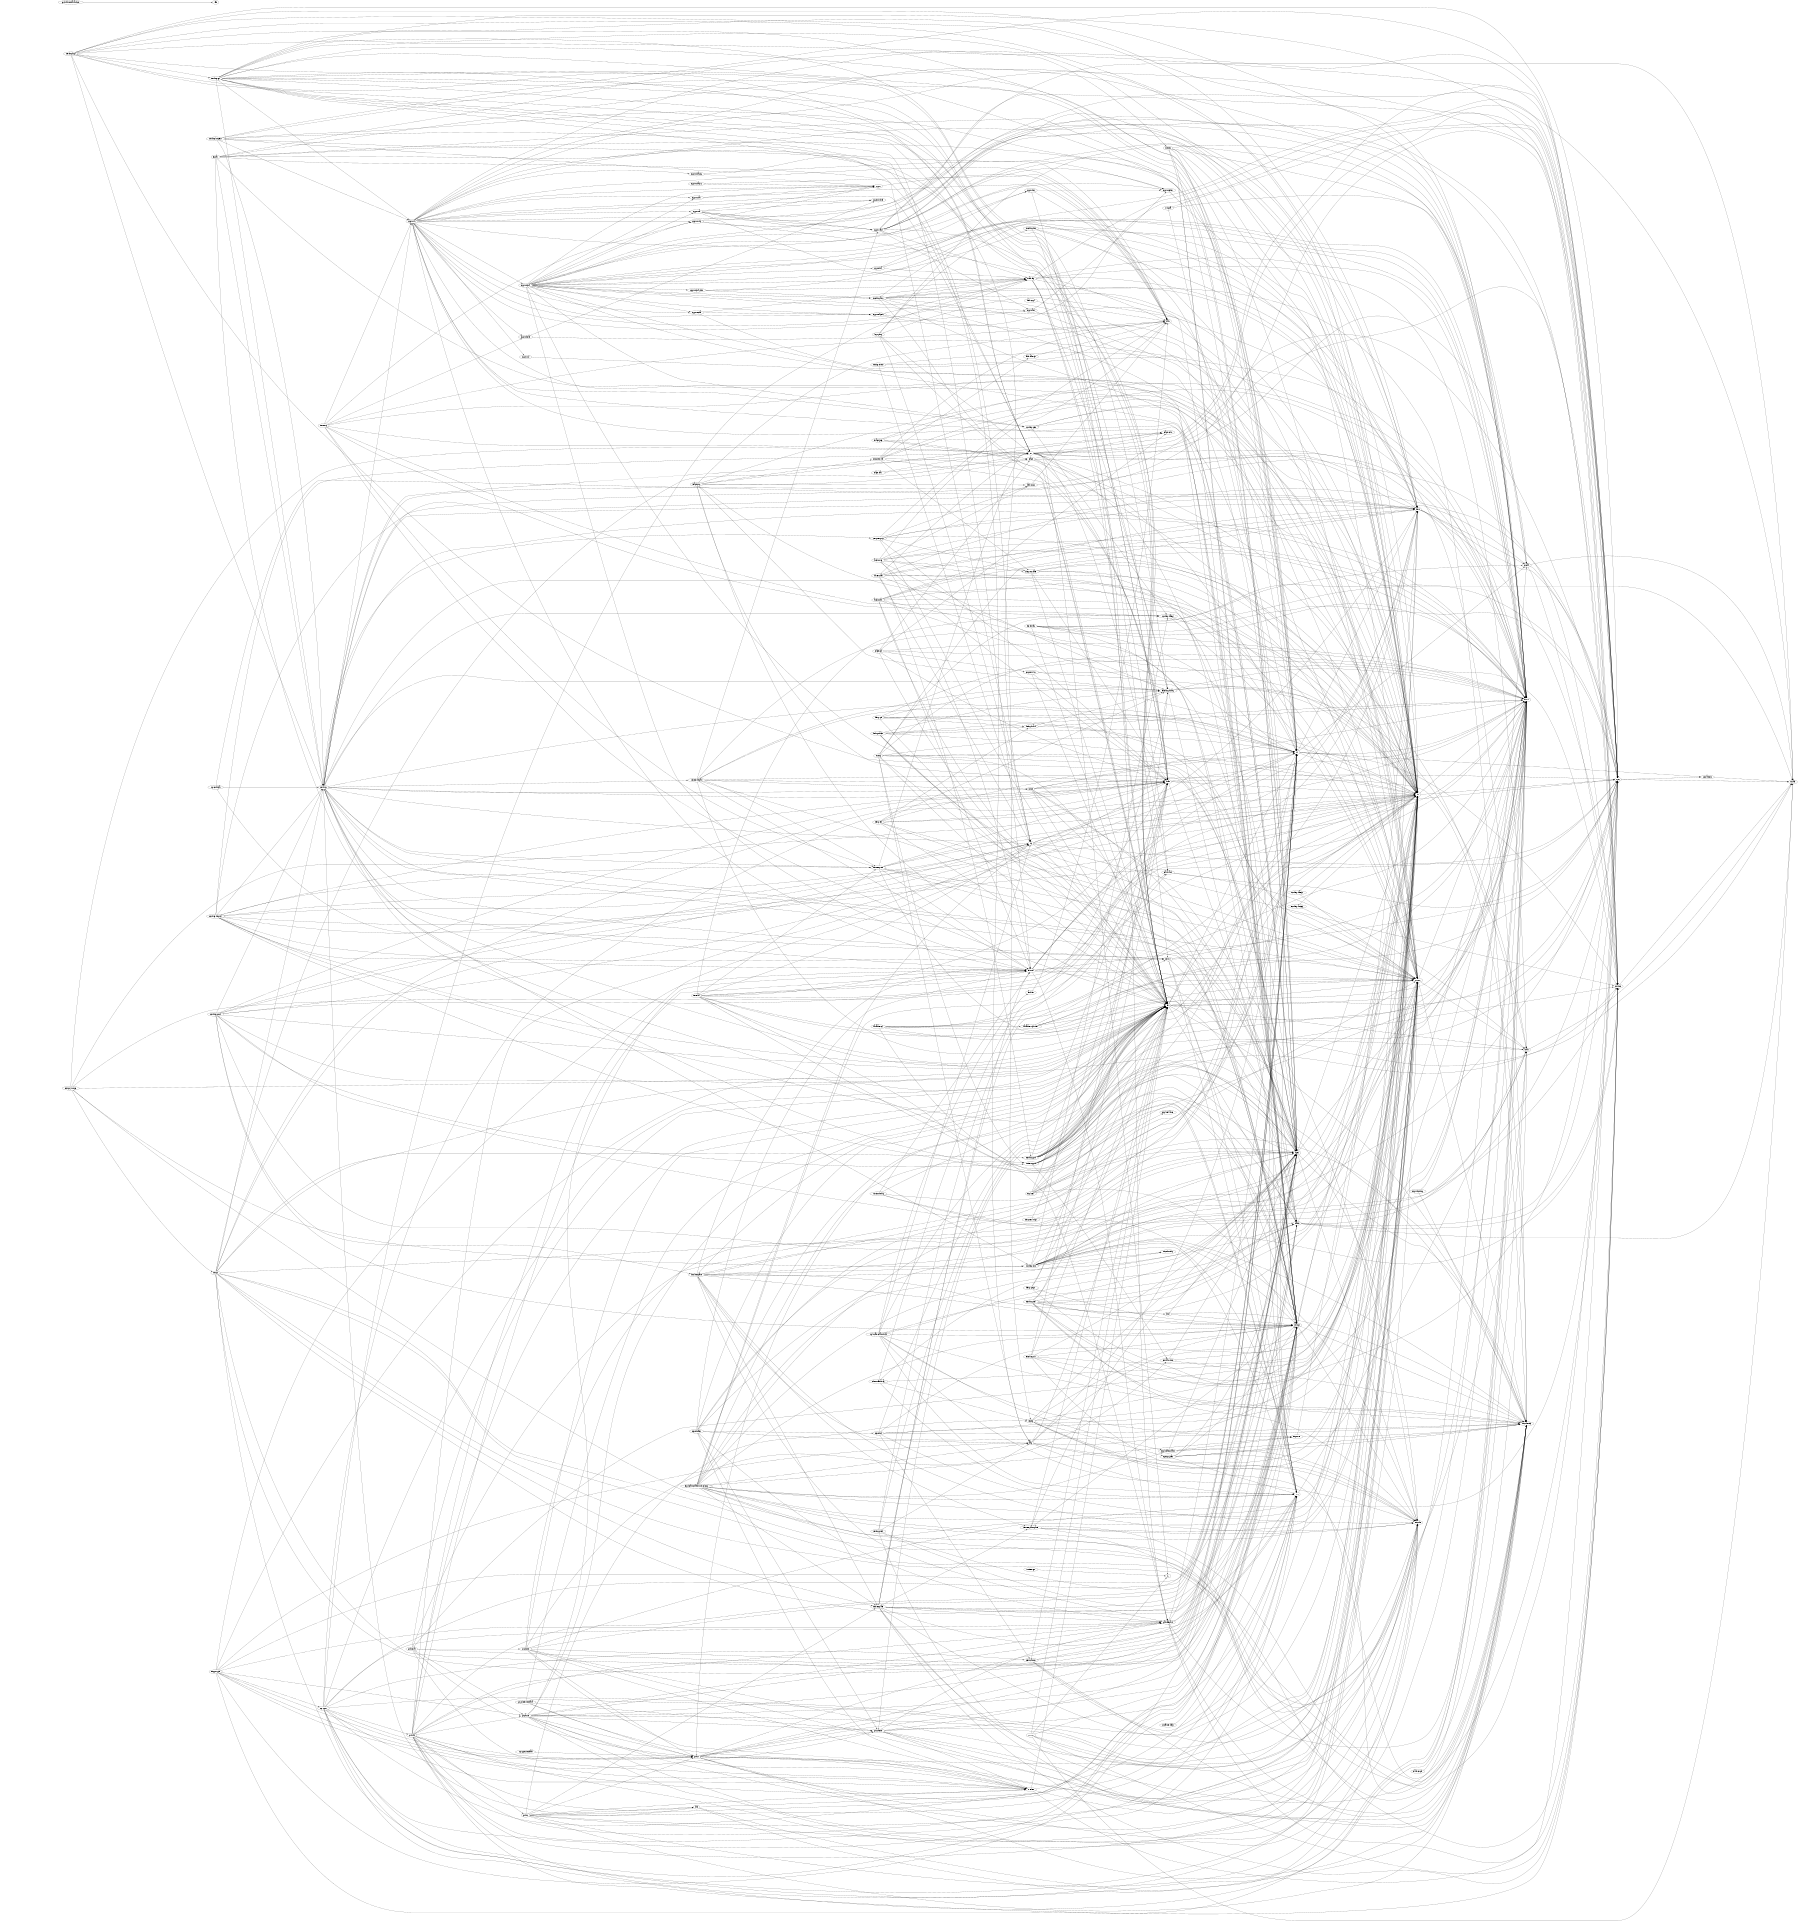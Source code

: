 
digraph Imports {
   size="12.8"
   overlap=false
   ratio=fill
   rankdir=LR
   "archive/tar" -> "bytes"
   "archive/tar" -> "errors"
   "archive/tar" -> "fmt"
   "archive/tar" -> "io"
   "archive/tar" -> "io/ioutil"
   "archive/tar" -> "os"
   "archive/tar" -> "strconv"
   "archive/tar" -> "syscall"
   "archive/tar" -> "time"
   "archive/zip" -> "bufio"
   "archive/zip" -> "compress/flate"
   "archive/zip" -> "encoding/binary"
   "archive/zip" -> "errors"
   "archive/zip" -> "hash"
   "archive/zip" -> "hash/crc32"
   "archive/zip" -> "io"
   "archive/zip" -> "io/ioutil"
   "archive/zip" -> "os"
   "archive/zip" -> "time"
   "bufio" -> "bytes"
   "bufio" -> "errors"
   "bufio" -> "io"
   "bufio" -> "unicode/utf8"
   "bytes" -> "errors"
   "bytes" -> "io"
   "bytes" -> "unicode"
   "bytes" -> "unicode/utf8"
   "compress/bzip2" -> "bufio"
   "compress/bzip2" -> "io"
   "compress/bzip2" -> "sort"
   "compress/flate" -> "bufio"
   "compress/flate" -> "fmt"
   "compress/flate" -> "io"
   "compress/flate" -> "math"
   "compress/flate" -> "sort"
   "compress/flate" -> "strconv"
   "compress/gzip" -> "bufio"
   "compress/gzip" -> "compress/flate"
   "compress/gzip" -> "errors"
   "compress/gzip" -> "fmt"
   "compress/gzip" -> "hash"
   "compress/gzip" -> "hash/crc32"
   "compress/gzip" -> "io"
   "compress/gzip" -> "time"
   "compress/lzw" -> "bufio"
   "compress/lzw" -> "errors"
   "compress/lzw" -> "fmt"
   "compress/lzw" -> "io"
   "compress/zlib" -> "bufio"
   "compress/zlib" -> "compress/flate"
   "compress/zlib" -> "errors"
   "compress/zlib" -> "fmt"
   "compress/zlib" -> "hash"
   "compress/zlib" -> "hash/adler32"
   "compress/zlib" -> "io"
   "container/heap" -> "sort"
   "crypto" -> "hash"
   "crypto/aes" -> "crypto/cipher"
   "crypto/aes" -> "strconv"
   "crypto/cipher" -> "io"
   "crypto/des" -> "crypto/cipher"
   "crypto/des" -> "encoding/binary"
   "crypto/des" -> "strconv"
   "crypto/dsa" -> "errors"
   "crypto/dsa" -> "io"
   "crypto/dsa" -> "math/big"
   "crypto/ecdsa" -> "crypto/elliptic"
   "crypto/ecdsa" -> "io"
   "crypto/ecdsa" -> "math/big"
   "crypto/elliptic" -> "io"
   "crypto/elliptic" -> "math/big"
   "crypto/elliptic" -> "sync"
   "crypto/hmac" -> "crypto/subtle"
   "crypto/hmac" -> "hash"
   "crypto/md5" -> "crypto"
   "crypto/md5" -> "hash"
   "crypto/md5" -> "runtime"
   "crypto/md5" -> "unsafe"
   "crypto/rand" -> "bufio"
   "crypto/rand" -> "crypto/aes"
   "crypto/rand" -> "crypto/cipher"
   "crypto/rand" -> "errors"
   "crypto/rand" -> "io"
   "crypto/rand" -> "math/big"
   "crypto/rand" -> "os"
   "crypto/rand" -> "runtime"
   "crypto/rand" -> "sync"
   "crypto/rand" -> "time"
   "crypto/rc4" -> "strconv"
   "crypto/rsa" -> "crypto"
   "crypto/rsa" -> "crypto/rand"
   "crypto/rsa" -> "crypto/subtle"
   "crypto/rsa" -> "errors"
   "crypto/rsa" -> "hash"
   "crypto/rsa" -> "io"
   "crypto/rsa" -> "math/big"
   "crypto/sha1" -> "crypto"
   "crypto/sha1" -> "hash"
   "crypto/sha256" -> "crypto"
   "crypto/sha256" -> "hash"
   "crypto/sha512" -> "crypto"
   "crypto/sha512" -> "hash"
   "crypto/tls" -> "bytes"
   "crypto/tls" -> "crypto"
   "crypto/tls" -> "crypto/aes"
   "crypto/tls" -> "crypto/cipher"
   "crypto/tls" -> "crypto/des"
   "crypto/tls" -> "crypto/ecdsa"
   "crypto/tls" -> "crypto/elliptic"
   "crypto/tls" -> "crypto/hmac"
   "crypto/tls" -> "crypto/md5"
   "crypto/tls" -> "crypto/rand"
   "crypto/tls" -> "crypto/rc4"
   "crypto/tls" -> "crypto/rsa"
   "crypto/tls" -> "crypto/sha1"
   "crypto/tls" -> "crypto/sha256"
   "crypto/tls" -> "crypto/subtle"
   "crypto/tls" -> "crypto/x509"
   "crypto/tls" -> "encoding/pem"
   "crypto/tls" -> "errors"
   "crypto/tls" -> "hash"
   "crypto/tls" -> "io"
   "crypto/tls" -> "io/ioutil"
   "crypto/tls" -> "math/big"
   "crypto/tls" -> "net"
   "crypto/tls" -> "strconv"
   "crypto/tls" -> "strings"
   "crypto/tls" -> "sync"
   "crypto/tls" -> "time"
   "crypto/x509" -> "bytes"
   "crypto/x509" -> "crypto"
   "crypto/x509" -> "crypto/aes"
   "crypto/x509" -> "crypto/cipher"
   "crypto/x509" -> "crypto/des"
   "crypto/x509" -> "crypto/dsa"
   "crypto/x509" -> "crypto/ecdsa"
   "crypto/x509" -> "crypto/elliptic"
   "crypto/x509" -> "crypto/md5"
   "crypto/x509" -> "crypto/rsa"
   "crypto/x509" -> "crypto/sha1"
   "crypto/x509" -> "crypto/x509/pkix"
   "crypto/x509" -> "encoding/asn1"
   "crypto/x509" -> "encoding/hex"
   "crypto/x509" -> "encoding/pem"
   "crypto/x509" -> "errors"
   "crypto/x509" -> "fmt"
   "crypto/x509" -> "io"
   "crypto/x509" -> "io/ioutil"
   "crypto/x509" -> "math/big"
   "crypto/x509" -> "runtime"
   "crypto/x509" -> "strings"
   "crypto/x509" -> "sync"
   "crypto/x509" -> "time"
   "crypto/x509" -> "unicode/utf8"
   "crypto/x509/pkix" -> "encoding/asn1"
   "crypto/x509/pkix" -> "math/big"
   "crypto/x509/pkix" -> "time"
   "database/sql" -> "database/sql/driver"
   "database/sql" -> "errors"
   "database/sql" -> "fmt"
   "database/sql" -> "io"
   "database/sql" -> "reflect"
   "database/sql" -> "strconv"
   "database/sql" -> "sync"
   "database/sql/driver" -> "errors"
   "database/sql/driver" -> "fmt"
   "database/sql/driver" -> "reflect"
   "database/sql/driver" -> "strconv"
   "database/sql/driver" -> "time"
   "debug/dwarf" -> "encoding/binary"
   "debug/dwarf" -> "errors"
   "debug/dwarf" -> "strconv"
   "debug/elf" -> "bytes"
   "debug/elf" -> "debug/dwarf"
   "debug/elf" -> "encoding/binary"
   "debug/elf" -> "errors"
   "debug/elf" -> "fmt"
   "debug/elf" -> "io"
   "debug/elf" -> "os"
   "debug/elf" -> "strconv"
   "debug/gosym" -> "encoding/binary"
   "debug/gosym" -> "fmt"
   "debug/gosym" -> "strconv"
   "debug/gosym" -> "strings"
   "debug/macho" -> "bytes"
   "debug/macho" -> "debug/dwarf"
   "debug/macho" -> "encoding/binary"
   "debug/macho" -> "errors"
   "debug/macho" -> "fmt"
   "debug/macho" -> "io"
   "debug/macho" -> "os"
   "debug/macho" -> "strconv"
   "debug/pe" -> "debug/dwarf"
   "debug/pe" -> "encoding/binary"
   "debug/pe" -> "errors"
   "debug/pe" -> "fmt"
   "debug/pe" -> "io"
   "debug/pe" -> "os"
   "debug/pe" -> "strconv"
   "encoding/ascii85" -> "io"
   "encoding/ascii85" -> "strconv"
   "encoding/asn1" -> "bytes"
   "encoding/asn1" -> "errors"
   "encoding/asn1" -> "fmt"
   "encoding/asn1" -> "io"
   "encoding/asn1" -> "math/big"
   "encoding/asn1" -> "reflect"
   "encoding/asn1" -> "strconv"
   "encoding/asn1" -> "strings"
   "encoding/asn1" -> "time"
   "encoding/asn1" -> "unicode/utf8"
   "encoding/base32" -> "io"
   "encoding/base32" -> "strconv"
   "encoding/base64" -> "io"
   "encoding/base64" -> "strconv"
   "encoding/binary" -> "errors"
   "encoding/binary" -> "io"
   "encoding/binary" -> "math"
   "encoding/binary" -> "reflect"
   "encoding/csv" -> "bufio"
   "encoding/csv" -> "bytes"
   "encoding/csv" -> "errors"
   "encoding/csv" -> "fmt"
   "encoding/csv" -> "io"
   "encoding/csv" -> "strings"
   "encoding/csv" -> "unicode"
   "encoding/csv" -> "unicode/utf8"
   "encoding/gob" -> "bufio"
   "encoding/gob" -> "bytes"
   "encoding/gob" -> "errors"
   "encoding/gob" -> "fmt"
   "encoding/gob" -> "io"
   "encoding/gob" -> "math"
   "encoding/gob" -> "os"
   "encoding/gob" -> "reflect"
   "encoding/gob" -> "sync"
   "encoding/gob" -> "unicode"
   "encoding/gob" -> "unicode/utf8"
   "encoding/gob" -> "unsafe"
   "encoding/hex" -> "bytes"
   "encoding/hex" -> "errors"
   "encoding/hex" -> "fmt"
   "encoding/hex" -> "io"
   "encoding/json" -> "bytes"
   "encoding/json" -> "encoding/base64"
   "encoding/json" -> "errors"
   "encoding/json" -> "fmt"
   "encoding/json" -> "io"
   "encoding/json" -> "math"
   "encoding/json" -> "reflect"
   "encoding/json" -> "runtime"
   "encoding/json" -> "sort"
   "encoding/json" -> "strconv"
   "encoding/json" -> "strings"
   "encoding/json" -> "sync"
   "encoding/json" -> "unicode"
   "encoding/json" -> "unicode/utf16"
   "encoding/json" -> "unicode/utf8"
   "encoding/pem" -> "bytes"
   "encoding/pem" -> "encoding/base64"
   "encoding/pem" -> "io"
   "encoding/pem" -> "sort"
   "encoding/xml" -> "bufio"
   "encoding/xml" -> "bytes"
   "encoding/xml" -> "errors"
   "encoding/xml" -> "fmt"
   "encoding/xml" -> "io"
   "encoding/xml" -> "reflect"
   "encoding/xml" -> "strconv"
   "encoding/xml" -> "strings"
   "encoding/xml" -> "sync"
   "encoding/xml" -> "time"
   "encoding/xml" -> "unicode"
   "encoding/xml" -> "unicode/utf8"
   "exp/cookiejar" -> "net/http"
   "exp/cookiejar" -> "net/url"
   "exp/cookiejar" -> "time"
   "exp/ebnf" -> "errors"
   "exp/ebnf" -> "fmt"
   "exp/ebnf" -> "io"
   "exp/ebnf" -> "strconv"
   "exp/ebnf" -> "text/scanner"
   "exp/ebnf" -> "unicode"
   "exp/ebnf" -> "unicode/utf8"
   "exp/ebnflint" -> "bytes"
   "exp/ebnflint" -> "exp/ebnf"
   "exp/ebnflint" -> "flag"
   "exp/ebnflint" -> "fmt"
   "exp/ebnflint" -> "go/scanner"
   "exp/ebnflint" -> "go/token"
   "exp/ebnflint" -> "io"
   "exp/ebnflint" -> "io/ioutil"
   "exp/ebnflint" -> "os"
   "exp/ebnflint" -> "path/filepath"
   "exp/gotype" -> "errors"
   "exp/gotype" -> "exp/types"
   "exp/gotype" -> "flag"
   "exp/gotype" -> "fmt"
   "exp/gotype" -> "go/ast"
   "exp/gotype" -> "go/parser"
   "exp/gotype" -> "go/scanner"
   "exp/gotype" -> "go/token"
   "exp/gotype" -> "io/ioutil"
   "exp/gotype" -> "os"
   "exp/gotype" -> "path/filepath"
   "exp/gotype" -> "strings"
   "exp/html" -> "bufio"
   "exp/html" -> "bytes"
   "exp/html" -> "errors"
   "exp/html" -> "exp/html/atom"
   "exp/html" -> "fmt"
   "exp/html" -> "io"
   "exp/html" -> "strconv"
   "exp/html" -> "strings"
   "exp/html" -> "unicode/utf8"
   "exp/inotify" -> "errors"
   "exp/inotify" -> "fmt"
   "exp/inotify" -> "os"
   "exp/inotify" -> "strings"
   "exp/inotify" -> "sync"
   "exp/inotify" -> "syscall"
   "exp/inotify" -> "unsafe"
   "exp/locale/collate" -> "bytes"
   "exp/locale/collate" -> "exp/norm"
   "exp/locale/collate" -> "unicode"
   "exp/locale/collate" -> "unicode/utf8"
   "exp/locale/collate/build" -> "exp/locale/collate"
   "exp/locale/collate/build" -> "exp/norm"
   "exp/locale/collate/build" -> "fmt"
   "exp/locale/collate/build" -> "hash/fnv"
   "exp/locale/collate/build" -> "io"
   "exp/locale/collate/build" -> "log"
   "exp/locale/collate/build" -> "reflect"
   "exp/locale/collate/build" -> "sort"
   "exp/locale/collate/build" -> "strings"
   "exp/locale/collate/build" -> "unicode"
   "exp/locale/collate/build" -> "unicode/utf8"
   "exp/locale/collate/tools/colcmp" -> "bytes"
   "exp/locale/collate/tools/colcmp" -> "exp/locale/collate"
   "exp/locale/collate/tools/colcmp" -> "exp/norm"
   "exp/locale/collate/tools/colcmp" -> "flag"
   "exp/locale/collate/tools/colcmp" -> "fmt"
   "exp/locale/collate/tools/colcmp" -> "io"
   "exp/locale/collate/tools/colcmp" -> "log"
   "exp/locale/collate/tools/colcmp" -> "math"
   "exp/locale/collate/tools/colcmp" -> "math/rand"
   "exp/locale/collate/tools/colcmp" -> "os"
   "exp/locale/collate/tools/colcmp" -> "runtime/pprof"
   "exp/locale/collate/tools/colcmp" -> "sort"
   "exp/locale/collate/tools/colcmp" -> "strconv"
   "exp/locale/collate/tools/colcmp" -> "strings"
   "exp/locale/collate/tools/colcmp" -> "text/template"
   "exp/locale/collate/tools/colcmp" -> "time"
   "exp/locale/collate/tools/colcmp" -> "unicode"
   "exp/locale/collate/tools/colcmp" -> "unicode/utf16"
   "exp/locale/collate/tools/colcmp" -> "unicode/utf8"
   "exp/norm" -> "io"
   "exp/norm" -> "unicode/utf8"
   "exp/types" -> "bufio"
   "exp/types" -> "bytes"
   "exp/types" -> "errors"
   "exp/types" -> "fmt"
   "exp/types" -> "go/ast"
   "exp/types" -> "go/build"
   "exp/types" -> "go/token"
   "exp/types" -> "io"
   "exp/types" -> "math/big"
   "exp/types" -> "os"
   "exp/types" -> "path/filepath"
   "exp/types" -> "sort"
   "exp/types" -> "strconv"
   "exp/types" -> "strings"
   "exp/types" -> "text/scanner"
   "exp/types/testdata" -> "go/ast"
   "exp/utf8string" -> "errors"
   "exp/utf8string" -> "unicode/utf8"
   "expvar" -> "bytes"
   "expvar" -> "encoding/json"
   "expvar" -> "fmt"
   "expvar" -> "log"
   "expvar" -> "net/http"
   "expvar" -> "os"
   "expvar" -> "runtime"
   "expvar" -> "strconv"
   "expvar" -> "sync"
   "flag" -> "errors"
   "flag" -> "fmt"
   "flag" -> "io"
   "flag" -> "os"
   "flag" -> "sort"
   "flag" -> "strconv"
   "flag" -> "time"
   "fmt" -> "errors"
   "fmt" -> "io"
   "fmt" -> "math"
   "fmt" -> "os"
   "fmt" -> "reflect"
   "fmt" -> "strconv"
   "fmt" -> "sync"
   "fmt" -> "unicode/utf8"
   "go/ast" -> "bytes"
   "go/ast" -> "fmt"
   "go/ast" -> "go/scanner"
   "go/ast" -> "go/token"
   "go/ast" -> "io"
   "go/ast" -> "os"
   "go/ast" -> "reflect"
   "go/ast" -> "sort"
   "go/ast" -> "strconv"
   "go/ast" -> "strings"
   "go/ast" -> "unicode"
   "go/ast" -> "unicode/utf8"
   "go/build" -> "bufio"
   "go/build" -> "bytes"
   "go/build" -> "errors"
   "go/build" -> "fmt"
   "go/build" -> "go/ast"
   "go/build" -> "go/doc"
   "go/build" -> "go/parser"
   "go/build" -> "go/token"
   "go/build" -> "io"
   "go/build" -> "io/ioutil"
   "go/build" -> "log"
   "go/build" -> "os"
   "go/build" -> "path"
   "go/build" -> "path/filepath"
   "go/build" -> "runtime"
   "go/build" -> "sort"
   "go/build" -> "strconv"
   "go/build" -> "strings"
   "go/build" -> "unicode"
   "go/build/testdata/other" -> "./file"
   "go/doc" -> "go/ast"
   "go/doc" -> "go/token"
   "go/doc" -> "io"
   "go/doc" -> "path"
   "go/doc" -> "regexp"
   "go/doc" -> "sort"
   "go/doc" -> "strconv"
   "go/doc" -> "strings"
   "go/doc" -> "text/template"
   "go/doc" -> "unicode"
   "go/doc" -> "unicode/utf8"
   "go/format" -> "bytes"
   "go/format" -> "fmt"
   "go/format" -> "go/ast"
   "go/format" -> "go/parser"
   "go/format" -> "go/printer"
   "go/format" -> "go/token"
   "go/format" -> "io"
   "go/format" -> "strings"
   "go/parser" -> "bytes"
   "go/parser" -> "errors"
   "go/parser" -> "fmt"
   "go/parser" -> "go/ast"
   "go/parser" -> "go/scanner"
   "go/parser" -> "go/token"
   "go/parser" -> "io"
   "go/parser" -> "io/ioutil"
   "go/parser" -> "os"
   "go/parser" -> "path/filepath"
   "go/parser" -> "strconv"
   "go/parser" -> "strings"
   "go/parser" -> "unicode"
   "go/printer" -> "bytes"
   "go/printer" -> "fmt"
   "go/printer" -> "go/ast"
   "go/printer" -> "go/token"
   "go/printer" -> "io"
   "go/printer" -> "os"
   "go/printer" -> "strconv"
   "go/printer" -> "strings"
   "go/printer" -> "text/tabwriter"
   "go/printer" -> "unicode"
   "go/printer" -> "unicode/utf8"
   "go/printer/testdata" -> "fmt"
   "go/printer/testdata" -> "go/ast"
   "go/printer/testdata" -> "go/scanner"
   "go/printer/testdata" -> "go/token"
   "go/scanner" -> "bytes"
   "go/scanner" -> "fmt"
   "go/scanner" -> "go/token"
   "go/scanner" -> "io"
   "go/scanner" -> "path/filepath"
   "go/scanner" -> "sort"
   "go/scanner" -> "strconv"
   "go/scanner" -> "unicode"
   "go/scanner" -> "unicode/utf8"
   "go/token" -> "fmt"
   "go/token" -> "sort"
   "go/token" -> "strconv"
   "go/token" -> "sync"
   "hash" -> "io"
   "hash/adler32" -> "hash"
   "hash/crc32" -> "hash"
   "hash/crc32" -> "sync"
   "hash/crc64" -> "hash"
   "hash/fnv" -> "hash"
   "html" -> "bytes"
   "html" -> "strings"
   "html" -> "unicode/utf8"
   "html/template" -> "bytes"
   "html/template" -> "encoding/json"
   "html/template" -> "fmt"
   "html/template" -> "html"
   "html/template" -> "io"
   "html/template" -> "io/ioutil"
   "html/template" -> "path/filepath"
   "html/template" -> "reflect"
   "html/template" -> "strings"
   "html/template" -> "sync"
   "html/template" -> "text/template"
   "html/template" -> "text/template/parse"
   "html/template" -> "unicode"
   "html/template" -> "unicode/utf8"
   "image" -> "bufio"
   "image" -> "errors"
   "image" -> "image/color"
   "image" -> "io"
   "image" -> "strconv"
   "image/draw" -> "image"
   "image/draw" -> "image/color"
   "image/gif" -> "bufio"
   "image/gif" -> "compress/lzw"
   "image/gif" -> "errors"
   "image/gif" -> "fmt"
   "image/gif" -> "image"
   "image/gif" -> "image/color"
   "image/gif" -> "io"
   "image/jpeg" -> "bufio"
   "image/jpeg" -> "errors"
   "image/jpeg" -> "image"
   "image/jpeg" -> "image/color"
   "image/jpeg" -> "io"
   "image/png" -> "bufio"
   "image/png" -> "compress/zlib"
   "image/png" -> "encoding/binary"
   "image/png" -> "fmt"
   "image/png" -> "hash"
   "image/png" -> "hash/crc32"
   "image/png" -> "image"
   "image/png" -> "image/color"
   "image/png" -> "io"
   "image/png" -> "strconv"
   "index/suffixarray" -> "bytes"
   "index/suffixarray" -> "encoding/binary"
   "index/suffixarray" -> "io"
   "index/suffixarray" -> "regexp"
   "index/suffixarray" -> "sort"
   "io" -> "errors"
   "io" -> "sync"
   "io/ioutil" -> "bytes"
   "io/ioutil" -> "io"
   "io/ioutil" -> "os"
   "io/ioutil" -> "path/filepath"
   "io/ioutil" -> "sort"
   "io/ioutil" -> "strconv"
   "io/ioutil" -> "sync"
   "io/ioutil" -> "time"
   "log" -> "fmt"
   "log" -> "io"
   "log" -> "os"
   "log" -> "runtime"
   "log" -> "sync"
   "log" -> "time"
   "log/syslog" -> "errors"
   "log/syslog" -> "fmt"
   "log/syslog" -> "log"
   "log/syslog" -> "net"
   "log/syslog" -> "os"
   "log/syslog" -> "time"
   "math" -> "unsafe"
   "math/big" -> "encoding/binary"
   "math/big" -> "errors"
   "math/big" -> "fmt"
   "math/big" -> "io"
   "math/big" -> "math"
   "math/big" -> "math/rand"
   "math/big" -> "strings"
   "math/big" -> "sync"
   "math/cmplx" -> "math"
   "math/rand" -> "math"
   "math/rand" -> "sync"
   "mime" -> "bufio"
   "mime" -> "bytes"
   "mime" -> "errors"
   "mime" -> "fmt"
   "mime" -> "os"
   "mime" -> "strings"
   "mime" -> "sync"
   "mime" -> "unicode"
   "mime/multipart" -> "bufio"
   "mime/multipart" -> "bytes"
   "mime/multipart" -> "crypto/rand"
   "mime/multipart" -> "errors"
   "mime/multipart" -> "fmt"
   "mime/multipart" -> "io"
   "mime/multipart" -> "io/ioutil"
   "mime/multipart" -> "mime"
   "mime/multipart" -> "net/textproto"
   "mime/multipart" -> "os"
   "mime/multipart" -> "strings"
   "net" -> "C"
   "net" -> "errors"
   "net" -> "io"
   "net" -> "math/rand"
   "net" -> "os"
   "net" -> "runtime"
   "net" -> "sort"
   "net" -> "sync"
   "net" -> "syscall"
   "net" -> "time"
   "net" -> "unsafe"
   "net/http" -> "bufio"
   "net/http" -> "bytes"
   "net/http" -> "compress/gzip"
   "net/http" -> "crypto/tls"
   "net/http" -> "encoding/base64"
   "net/http" -> "encoding/binary"
   "net/http" -> "errors"
   "net/http" -> "fmt"
   "net/http" -> "io"
   "net/http" -> "io/ioutil"
   "net/http" -> "log"
   "net/http" -> "mime"
   "net/http" -> "mime/multipart"
   "net/http" -> "net"
   "net/http" -> "net/textproto"
   "net/http" -> "net/url"
   "net/http" -> "os"
   "net/http" -> "path"
   "net/http" -> "path/filepath"
   "net/http" -> "runtime"
   "net/http" -> "sort"
   "net/http" -> "strconv"
   "net/http" -> "strings"
   "net/http" -> "sync"
   "net/http" -> "time"
   "net/http/cgi" -> "bufio"
   "net/http/cgi" -> "crypto/tls"
   "net/http/cgi" -> "errors"
   "net/http/cgi" -> "fmt"
   "net/http/cgi" -> "io"
   "net/http/cgi" -> "io/ioutil"
   "net/http/cgi" -> "log"
   "net/http/cgi" -> "net"
   "net/http/cgi" -> "net/http"
   "net/http/cgi" -> "net/url"
   "net/http/cgi" -> "os"
   "net/http/cgi" -> "os/exec"
   "net/http/cgi" -> "path/filepath"
   "net/http/cgi" -> "regexp"
   "net/http/cgi" -> "runtime"
   "net/http/cgi" -> "strconv"
   "net/http/cgi" -> "strings"
   "net/http/fcgi" -> "bufio"
   "net/http/fcgi" -> "bytes"
   "net/http/fcgi" -> "encoding/binary"
   "net/http/fcgi" -> "errors"
   "net/http/fcgi" -> "fmt"
   "net/http/fcgi" -> "io"
   "net/http/fcgi" -> "net"
   "net/http/fcgi" -> "net/http"
   "net/http/fcgi" -> "net/http/cgi"
   "net/http/fcgi" -> "os"
   "net/http/fcgi" -> "sync"
   "net/http/fcgi" -> "time"
   "net/http/httptest" -> "bytes"
   "net/http/httptest" -> "crypto/tls"
   "net/http/httptest" -> "flag"
   "net/http/httptest" -> "fmt"
   "net/http/httptest" -> "net"
   "net/http/httptest" -> "net/http"
   "net/http/httptest" -> "os"
   "net/http/httptest" -> "sync"
   "net/http/httputil" -> "bufio"
   "net/http/httputil" -> "bytes"
   "net/http/httputil" -> "errors"
   "net/http/httputil" -> "fmt"
   "net/http/httputil" -> "io"
   "net/http/httputil" -> "io/ioutil"
   "net/http/httputil" -> "log"
   "net/http/httputil" -> "net"
   "net/http/httputil" -> "net/http"
   "net/http/httputil" -> "net/textproto"
   "net/http/httputil" -> "net/url"
   "net/http/httputil" -> "strings"
   "net/http/httputil" -> "sync"
   "net/http/httputil" -> "time"
   "net/http/pprof" -> "bufio"
   "net/http/pprof" -> "bytes"
   "net/http/pprof" -> "fmt"
   "net/http/pprof" -> "html/template"
   "net/http/pprof" -> "io"
   "net/http/pprof" -> "log"
   "net/http/pprof" -> "net/http"
   "net/http/pprof" -> "os"
   "net/http/pprof" -> "runtime"
   "net/http/pprof" -> "runtime/pprof"
   "net/http/pprof" -> "strconv"
   "net/http/pprof" -> "strings"
   "net/http/pprof" -> "time"
   "net/mail" -> "bufio"
   "net/mail" -> "bytes"
   "net/mail" -> "encoding/base64"
   "net/mail" -> "errors"
   "net/mail" -> "fmt"
   "net/mail" -> "io"
   "net/mail" -> "io/ioutil"
   "net/mail" -> "log"
   "net/mail" -> "net/textproto"
   "net/mail" -> "strconv"
   "net/mail" -> "strings"
   "net/mail" -> "time"
   "net/rpc" -> "bufio"
   "net/rpc" -> "encoding/gob"
   "net/rpc" -> "errors"
   "net/rpc" -> "fmt"
   "net/rpc" -> "io"
   "net/rpc" -> "log"
   "net/rpc" -> "net"
   "net/rpc" -> "net/http"
   "net/rpc" -> "reflect"
   "net/rpc" -> "sort"
   "net/rpc" -> "strings"
   "net/rpc" -> "sync"
   "net/rpc" -> "text/template"
   "net/rpc" -> "unicode"
   "net/rpc" -> "unicode/utf8"
   "net/rpc/jsonrpc" -> "encoding/json"
   "net/rpc/jsonrpc" -> "errors"
   "net/rpc/jsonrpc" -> "fmt"
   "net/rpc/jsonrpc" -> "io"
   "net/rpc/jsonrpc" -> "net"
   "net/rpc/jsonrpc" -> "net/rpc"
   "net/rpc/jsonrpc" -> "sync"
   "net/smtp" -> "crypto/hmac"
   "net/smtp" -> "crypto/md5"
   "net/smtp" -> "crypto/tls"
   "net/smtp" -> "encoding/base64"
   "net/smtp" -> "errors"
   "net/smtp" -> "fmt"
   "net/smtp" -> "io"
   "net/smtp" -> "net"
   "net/smtp" -> "net/textproto"
   "net/smtp" -> "strings"
   "net/textproto" -> "bufio"
   "net/textproto" -> "bytes"
   "net/textproto" -> "fmt"
   "net/textproto" -> "io"
   "net/textproto" -> "io/ioutil"
   "net/textproto" -> "net"
   "net/textproto" -> "strconv"
   "net/textproto" -> "strings"
   "net/textproto" -> "sync"
   "net/url" -> "bytes"
   "net/url" -> "errors"
   "net/url" -> "sort"
   "net/url" -> "strconv"
   "net/url" -> "strings"
   "old/netchan" -> "encoding/gob"
   "old/netchan" -> "errors"
   "old/netchan" -> "io"
   "old/netchan" -> "log"
   "old/netchan" -> "net"
   "old/netchan" -> "reflect"
   "old/netchan" -> "strconv"
   "old/netchan" -> "sync"
   "old/netchan" -> "time"
   "os" -> "errors"
   "os" -> "io"
   "os" -> "runtime"
   "os" -> "sync/atomic"
   "os" -> "syscall"
   "os" -> "time"
   "os/exec" -> "bytes"
   "os/exec" -> "errors"
   "os/exec" -> "io"
   "os/exec" -> "os"
   "os/exec" -> "strconv"
   "os/exec" -> "strings"
   "os/exec" -> "syscall"
   "os/signal" -> "os"
   "os/signal" -> "sync"
   "os/signal" -> "syscall"
   "os/user" -> "C"
   "os/user" -> "fmt"
   "os/user" -> "runtime"
   "os/user" -> "strconv"
   "os/user" -> "strings"
   "os/user" -> "syscall"
   "os/user" -> "unsafe"
   "path" -> "errors"
   "path" -> "strings"
   "path" -> "unicode/utf8"
   "path/filepath" -> "bytes"
   "path/filepath" -> "errors"
   "path/filepath" -> "os"
   "path/filepath" -> "runtime"
   "path/filepath" -> "sort"
   "path/filepath" -> "strings"
   "path/filepath" -> "unicode/utf8"
   "reflect" -> "math"
   "reflect" -> "runtime"
   "reflect" -> "strconv"
   "reflect" -> "sync"
   "reflect" -> "unsafe"
   "regexp" -> "bytes"
   "regexp" -> "io"
   "regexp" -> "regexp/syntax"
   "regexp" -> "strconv"
   "regexp" -> "strings"
   "regexp" -> "sync"
   "regexp" -> "unicode"
   "regexp" -> "unicode/utf8"
   "regexp/syntax" -> "bytes"
   "regexp/syntax" -> "sort"
   "regexp/syntax" -> "strconv"
   "regexp/syntax" -> "strings"
   "regexp/syntax" -> "unicode"
   "regexp/syntax" -> "unicode/utf8"
   "runtime" -> "unsafe"
   "runtime/cgo" -> "C"
   "runtime/debug" -> "bytes"
   "runtime/debug" -> "fmt"
   "runtime/debug" -> "io/ioutil"
   "runtime/debug" -> "os"
   "runtime/debug" -> "runtime"
   "runtime/pprof" -> "bufio"
   "runtime/pprof" -> "bytes"
   "runtime/pprof" -> "fmt"
   "runtime/pprof" -> "io"
   "runtime/pprof" -> "runtime"
   "runtime/pprof" -> "sort"
   "runtime/pprof" -> "strings"
   "runtime/pprof" -> "sync"
   "runtime/pprof" -> "text/tabwriter"
   "sort" -> "math"
   "strconv" -> "errors"
   "strconv" -> "math"
   "strconv" -> "unicode/utf8"
   "strings" -> "errors"
   "strings" -> "io"
   "strings" -> "unicode"
   "strings" -> "unicode/utf8"
   "sync" -> "sync/atomic"
   "sync" -> "unsafe"
   "sync/atomic" -> "unsafe"
   "syscall" -> "runtime"
   "syscall" -> "sync"
   "syscall" -> "unsafe"
   "testing" -> "bytes"
   "testing" -> "flag"
   "testing" -> "fmt"
   "testing" -> "io"
   "testing" -> "os"
   "testing" -> "runtime"
   "testing" -> "runtime/pprof"
   "testing" -> "strconv"
   "testing" -> "strings"
   "testing" -> "sync"
   "testing" -> "time"
   "testing/iotest" -> "errors"
   "testing/iotest" -> "io"
   "testing/iotest" -> "log"
   "testing/quick" -> "flag"
   "testing/quick" -> "fmt"
   "testing/quick" -> "math"
   "testing/quick" -> "math/rand"
   "testing/quick" -> "reflect"
   "testing/quick" -> "strings"
   "text/scanner" -> "bytes"
   "text/scanner" -> "fmt"
   "text/scanner" -> "io"
   "text/scanner" -> "os"
   "text/scanner" -> "unicode"
   "text/scanner" -> "unicode/utf8"
   "text/tabwriter" -> "bytes"
   "text/tabwriter" -> "io"
   "text/tabwriter" -> "unicode/utf8"
   "text/template" -> "bytes"
   "text/template" -> "fmt"
   "text/template" -> "io"
   "text/template" -> "io/ioutil"
   "text/template" -> "net/url"
   "text/template" -> "path/filepath"
   "text/template" -> "reflect"
   "text/template" -> "runtime"
   "text/template" -> "sort"
   "text/template" -> "strings"
   "text/template" -> "text/template/parse"
   "text/template" -> "unicode"
   "text/template" -> "unicode/utf8"
   "text/template/parse" -> "bytes"
   "text/template/parse" -> "fmt"
   "text/template/parse" -> "runtime"
   "text/template/parse" -> "strconv"
   "text/template/parse" -> "strings"
   "text/template/parse" -> "unicode"
   "text/template/parse" -> "unicode/utf8"
   "time" -> "errors"
   "time" -> "runtime"
   "time" -> "sync"
   "time" -> "syscall"

}
